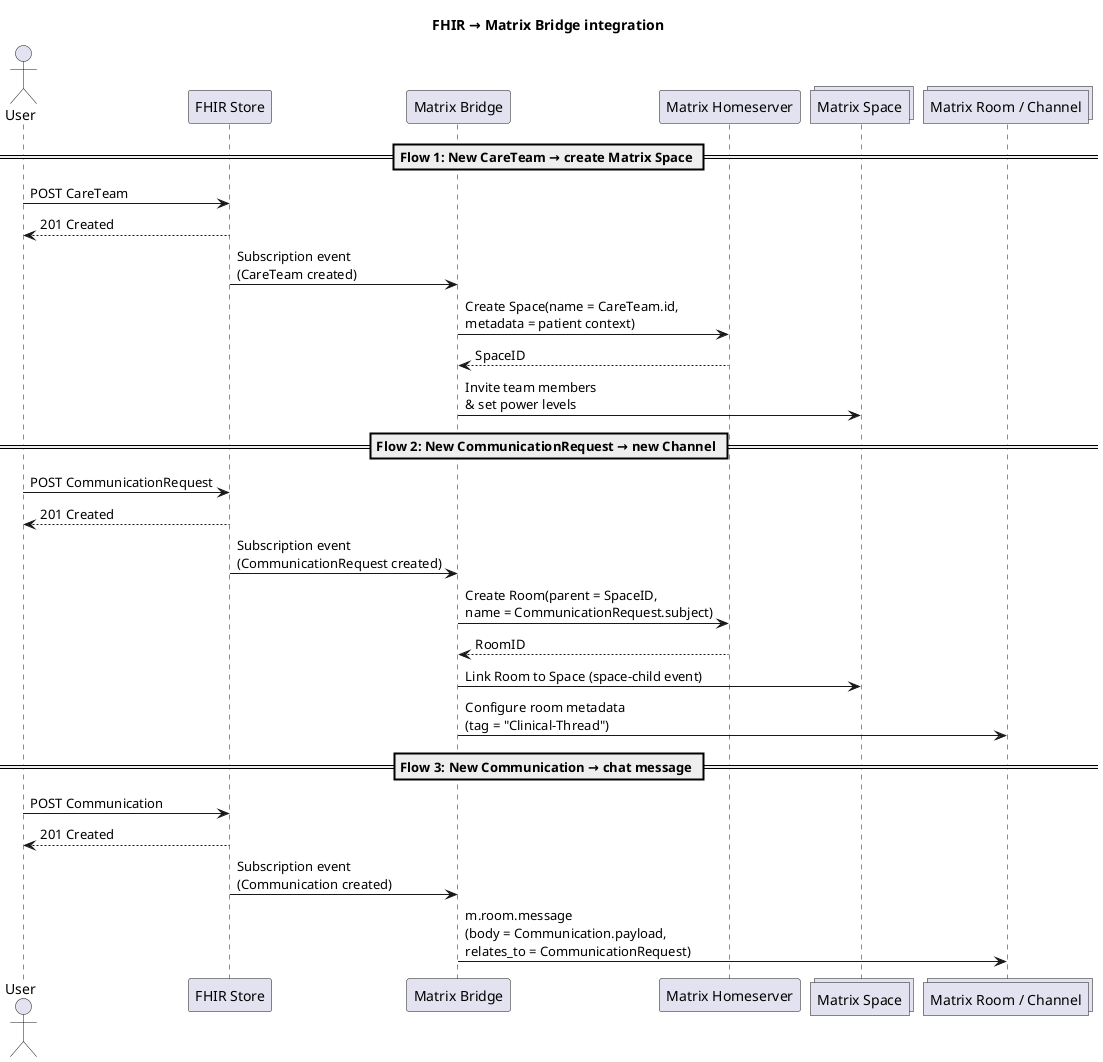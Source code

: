 @startuml matrix_bridge
title FHIR → Matrix Bridge integration

actor      Client  as "User"
participant Store   as "FHIR Store"
participant Bridge  as "Matrix Bridge"
participant HS      as "Matrix Homeserver"
collections Space   as "Matrix Space"
collections Room    as "Matrix Room / Channel"

== Flow 1: New CareTeam → create Matrix Space ==
Client -> Store  : POST CareTeam
Store  --> Client: 201 Created
Store  -> Bridge : Subscription event\n(CareTeam created)
Bridge -> HS     : Create Space(name = CareTeam.id,\nmetadata = patient context)
HS     --> Bridge: SpaceID
Bridge -> Space  : Invite team members\n& set power levels

== Flow 2: New CommunicationRequest → new Channel ==
Client -> Store  : POST CommunicationRequest
Store  --> Client: 201 Created
Store  -> Bridge : Subscription event\n(CommunicationRequest created)
Bridge -> HS     : Create Room(parent = SpaceID,\nname = CommunicationRequest.subject)
HS     --> Bridge: RoomID
Bridge -> Space  : Link Room to Space (space-child event)
Bridge -> Room   : Configure room metadata\n(tag = "Clinical-Thread")

== Flow 3: New Communication → chat message ==
Client -> Store  : POST Communication
Store  --> Client: 201 Created
Store  -> Bridge : Subscription event\n(Communication created)
Bridge -> Room   : m.room.message\n(body = Communication.payload,\nrelates_to = CommunicationRequest)
@enduml
